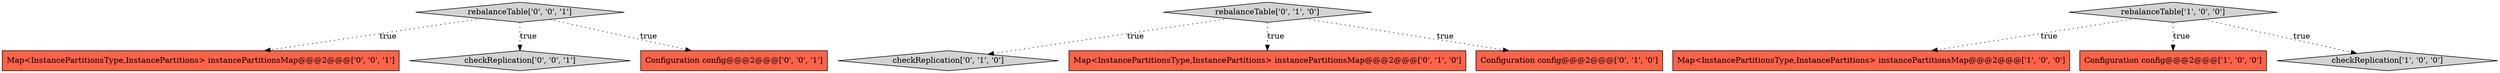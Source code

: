 digraph {
10 [style = filled, label = "Map<InstancePartitionsType,InstancePartitions> instancePartitionsMap@@@2@@@['0', '0', '1']", fillcolor = tomato, shape = box image = "AAA0AAABBB3BBB"];
9 [style = filled, label = "rebalanceTable['0', '0', '1']", fillcolor = lightgray, shape = diamond image = "AAA0AAABBB3BBB"];
5 [style = filled, label = "checkReplication['0', '1', '0']", fillcolor = lightgray, shape = diamond image = "AAA0AAABBB2BBB"];
1 [style = filled, label = "Map<InstancePartitionsType,InstancePartitions> instancePartitionsMap@@@2@@@['1', '0', '0']", fillcolor = tomato, shape = box image = "AAA0AAABBB1BBB"];
7 [style = filled, label = "Map<InstancePartitionsType,InstancePartitions> instancePartitionsMap@@@2@@@['0', '1', '0']", fillcolor = tomato, shape = box image = "AAA0AAABBB2BBB"];
3 [style = filled, label = "Configuration config@@@2@@@['1', '0', '0']", fillcolor = tomato, shape = box image = "AAA0AAABBB1BBB"];
8 [style = filled, label = "checkReplication['0', '0', '1']", fillcolor = lightgray, shape = diamond image = "AAA0AAABBB3BBB"];
2 [style = filled, label = "checkReplication['1', '0', '0']", fillcolor = lightgray, shape = diamond image = "AAA0AAABBB1BBB"];
4 [style = filled, label = "rebalanceTable['0', '1', '0']", fillcolor = lightgray, shape = diamond image = "AAA0AAABBB2BBB"];
11 [style = filled, label = "Configuration config@@@2@@@['0', '0', '1']", fillcolor = tomato, shape = box image = "AAA0AAABBB3BBB"];
6 [style = filled, label = "Configuration config@@@2@@@['0', '1', '0']", fillcolor = tomato, shape = box image = "AAA0AAABBB2BBB"];
0 [style = filled, label = "rebalanceTable['1', '0', '0']", fillcolor = lightgray, shape = diamond image = "AAA0AAABBB1BBB"];
0->2 [style = dotted, label="true"];
4->5 [style = dotted, label="true"];
9->11 [style = dotted, label="true"];
0->3 [style = dotted, label="true"];
9->8 [style = dotted, label="true"];
0->1 [style = dotted, label="true"];
4->6 [style = dotted, label="true"];
9->10 [style = dotted, label="true"];
4->7 [style = dotted, label="true"];
}

